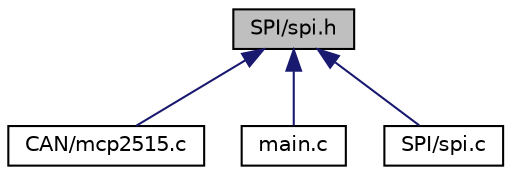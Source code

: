 digraph "SPI/spi.h"
{
 // LATEX_PDF_SIZE
  edge [fontname="Helvetica",fontsize="10",labelfontname="Helvetica",labelfontsize="10"];
  node [fontname="Helvetica",fontsize="10",shape=record];
  Node1 [label="SPI/spi.h",height=0.2,width=0.4,color="black", fillcolor="grey75", style="filled", fontcolor="black",tooltip="Driver for transmit and receive messages over spi."];
  Node1 -> Node2 [dir="back",color="midnightblue",fontsize="10",style="solid",fontname="Helvetica"];
  Node2 [label="CAN/mcp2515.c",height=0.2,width=0.4,color="black", fillcolor="white", style="filled",URL="$mcp2515_8c_source.html",tooltip=" "];
  Node1 -> Node3 [dir="back",color="midnightblue",fontsize="10",style="solid",fontname="Helvetica"];
  Node3 [label="main.c",height=0.2,width=0.4,color="black", fillcolor="white", style="filled",URL="$main_8c.html",tooltip="The main function for running the code of the application."];
  Node1 -> Node4 [dir="back",color="midnightblue",fontsize="10",style="solid",fontname="Helvetica"];
  Node4 [label="SPI/spi.c",height=0.2,width=0.4,color="black", fillcolor="white", style="filled",URL="$spi_8c_source.html",tooltip=" "];
}
